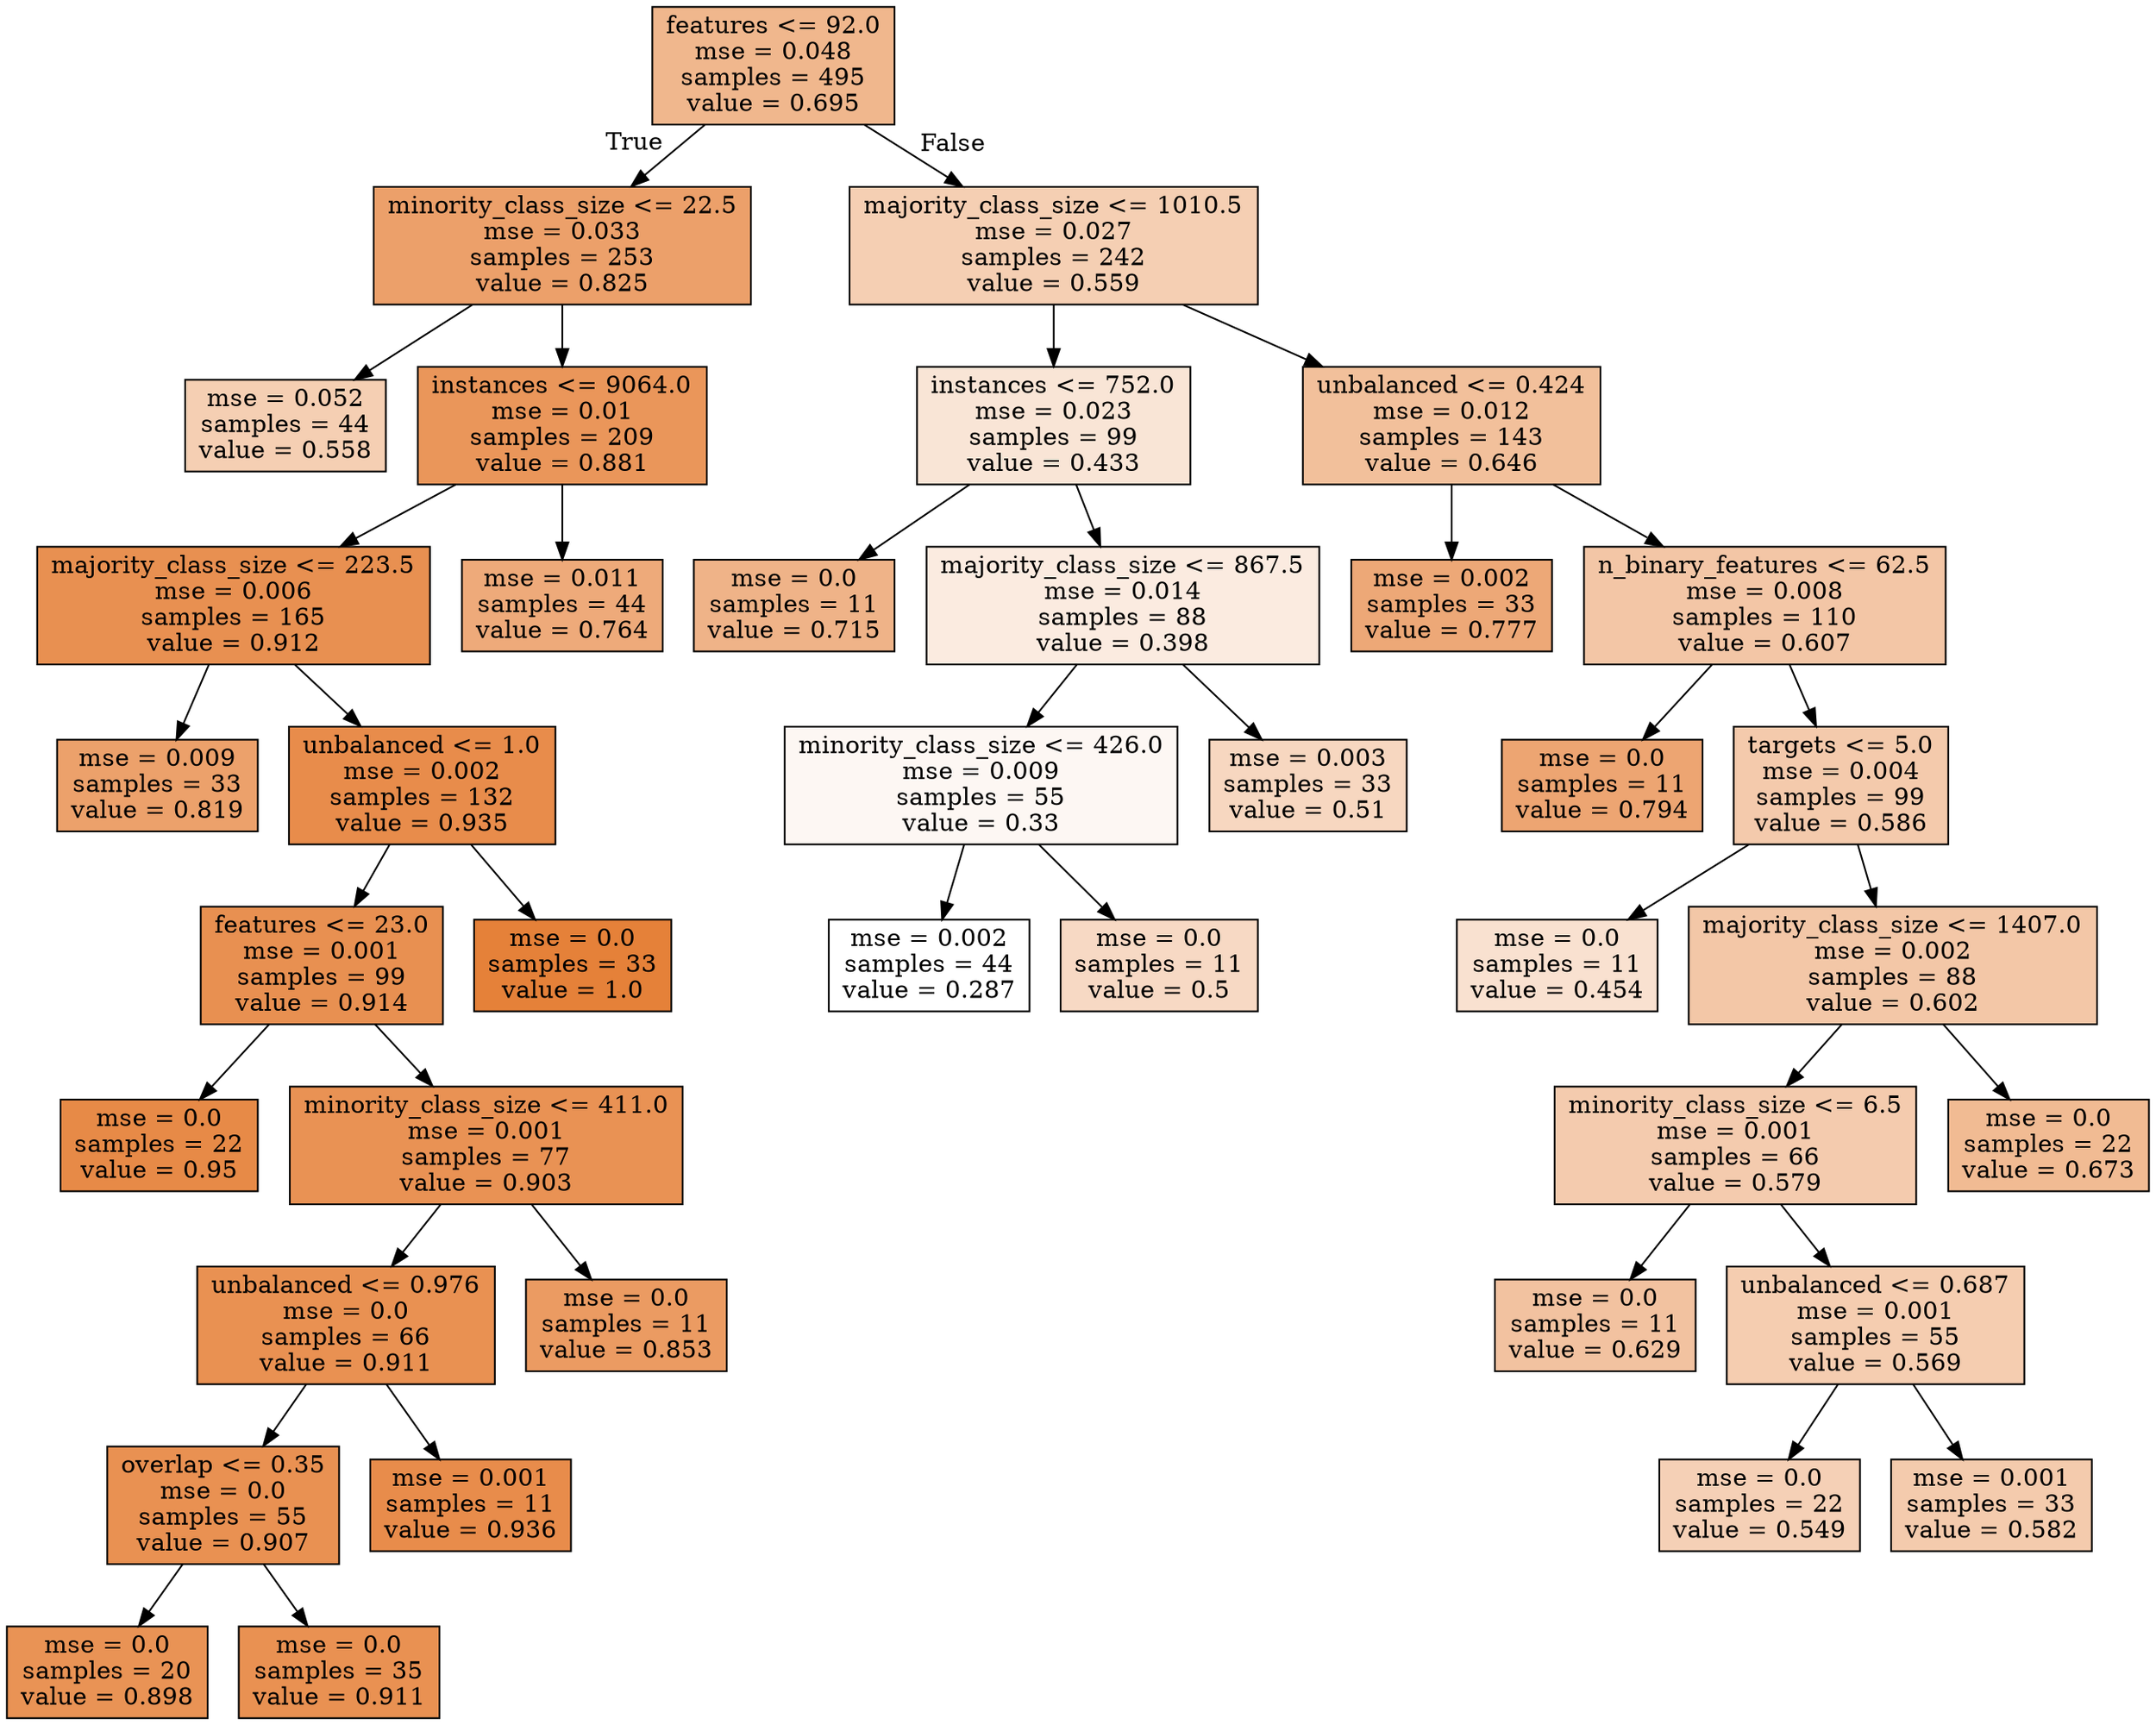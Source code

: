digraph Tree {
node [shape=box, style="filled", color="black"] ;
0 [label="features <= 92.0\nmse = 0.048\nsamples = 495\nvalue = 0.695", fillcolor="#e5813992"] ;
1 [label="minority_class_size <= 22.5\nmse = 0.033\nsamples = 253\nvalue = 0.825", fillcolor="#e58139c0"] ;
0 -> 1 [labeldistance=2.5, labelangle=45, headlabel="True"] ;
2 [label="mse = 0.052\nsamples = 44\nvalue = 0.558", fillcolor="#e5813961"] ;
1 -> 2 ;
3 [label="instances <= 9064.0\nmse = 0.01\nsamples = 209\nvalue = 0.881", fillcolor="#e58139d4"] ;
1 -> 3 ;
4 [label="majority_class_size <= 223.5\nmse = 0.006\nsamples = 165\nvalue = 0.912", fillcolor="#e58139e0"] ;
3 -> 4 ;
5 [label="mse = 0.009\nsamples = 33\nvalue = 0.819", fillcolor="#e58139be"] ;
4 -> 5 ;
6 [label="unbalanced <= 1.0\nmse = 0.002\nsamples = 132\nvalue = 0.935", fillcolor="#e58139e8"] ;
4 -> 6 ;
7 [label="features <= 23.0\nmse = 0.001\nsamples = 99\nvalue = 0.914", fillcolor="#e58139e0"] ;
6 -> 7 ;
8 [label="mse = 0.0\nsamples = 22\nvalue = 0.95", fillcolor="#e58139ed"] ;
7 -> 8 ;
9 [label="minority_class_size <= 411.0\nmse = 0.001\nsamples = 77\nvalue = 0.903", fillcolor="#e58139dc"] ;
7 -> 9 ;
10 [label="unbalanced <= 0.976\nmse = 0.0\nsamples = 66\nvalue = 0.911", fillcolor="#e58139df"] ;
9 -> 10 ;
11 [label="overlap <= 0.35\nmse = 0.0\nsamples = 55\nvalue = 0.907", fillcolor="#e58139de"] ;
10 -> 11 ;
12 [label="mse = 0.0\nsamples = 20\nvalue = 0.898", fillcolor="#e58139db"] ;
11 -> 12 ;
13 [label="mse = 0.0\nsamples = 35\nvalue = 0.911", fillcolor="#e58139df"] ;
11 -> 13 ;
14 [label="mse = 0.001\nsamples = 11\nvalue = 0.936", fillcolor="#e58139e8"] ;
10 -> 14 ;
15 [label="mse = 0.0\nsamples = 11\nvalue = 0.853", fillcolor="#e58139ca"] ;
9 -> 15 ;
16 [label="mse = 0.0\nsamples = 33\nvalue = 1.0", fillcolor="#e58139ff"] ;
6 -> 16 ;
17 [label="mse = 0.011\nsamples = 44\nvalue = 0.764", fillcolor="#e58139ab"] ;
3 -> 17 ;
18 [label="majority_class_size <= 1010.5\nmse = 0.027\nsamples = 242\nvalue = 0.559", fillcolor="#e5813961"] ;
0 -> 18 [labeldistance=2.5, labelangle=-45, headlabel="False"] ;
19 [label="instances <= 752.0\nmse = 0.023\nsamples = 99\nvalue = 0.433", fillcolor="#e5813934"] ;
18 -> 19 ;
20 [label="mse = 0.0\nsamples = 11\nvalue = 0.715", fillcolor="#e5813999"] ;
19 -> 20 ;
21 [label="majority_class_size <= 867.5\nmse = 0.014\nsamples = 88\nvalue = 0.398", fillcolor="#e5813927"] ;
19 -> 21 ;
22 [label="minority_class_size <= 426.0\nmse = 0.009\nsamples = 55\nvalue = 0.33", fillcolor="#e581390f"] ;
21 -> 22 ;
23 [label="mse = 0.002\nsamples = 44\nvalue = 0.287", fillcolor="#e5813900"] ;
22 -> 23 ;
24 [label="mse = 0.0\nsamples = 11\nvalue = 0.5", fillcolor="#e581394c"] ;
22 -> 24 ;
25 [label="mse = 0.003\nsamples = 33\nvalue = 0.51", fillcolor="#e5813950"] ;
21 -> 25 ;
26 [label="unbalanced <= 0.424\nmse = 0.012\nsamples = 143\nvalue = 0.646", fillcolor="#e5813980"] ;
18 -> 26 ;
27 [label="mse = 0.002\nsamples = 33\nvalue = 0.777", fillcolor="#e58139af"] ;
26 -> 27 ;
28 [label="n_binary_features <= 62.5\nmse = 0.008\nsamples = 110\nvalue = 0.607", fillcolor="#e5813972"] ;
26 -> 28 ;
29 [label="mse = 0.0\nsamples = 11\nvalue = 0.794", fillcolor="#e58139b5"] ;
28 -> 29 ;
30 [label="targets <= 5.0\nmse = 0.004\nsamples = 99\nvalue = 0.586", fillcolor="#e581396b"] ;
28 -> 30 ;
31 [label="mse = 0.0\nsamples = 11\nvalue = 0.454", fillcolor="#e581393c"] ;
30 -> 31 ;
32 [label="majority_class_size <= 1407.0\nmse = 0.002\nsamples = 88\nvalue = 0.602", fillcolor="#e5813971"] ;
30 -> 32 ;
33 [label="minority_class_size <= 6.5\nmse = 0.001\nsamples = 66\nvalue = 0.579", fillcolor="#e5813968"] ;
32 -> 33 ;
34 [label="mse = 0.0\nsamples = 11\nvalue = 0.629", fillcolor="#e581397a"] ;
33 -> 34 ;
35 [label="unbalanced <= 0.687\nmse = 0.001\nsamples = 55\nvalue = 0.569", fillcolor="#e5813965"] ;
33 -> 35 ;
36 [label="mse = 0.0\nsamples = 22\nvalue = 0.549", fillcolor="#e581395e"] ;
35 -> 36 ;
37 [label="mse = 0.001\nsamples = 33\nvalue = 0.582", fillcolor="#e5813969"] ;
35 -> 37 ;
38 [label="mse = 0.0\nsamples = 22\nvalue = 0.673", fillcolor="#e581398a"] ;
32 -> 38 ;
}